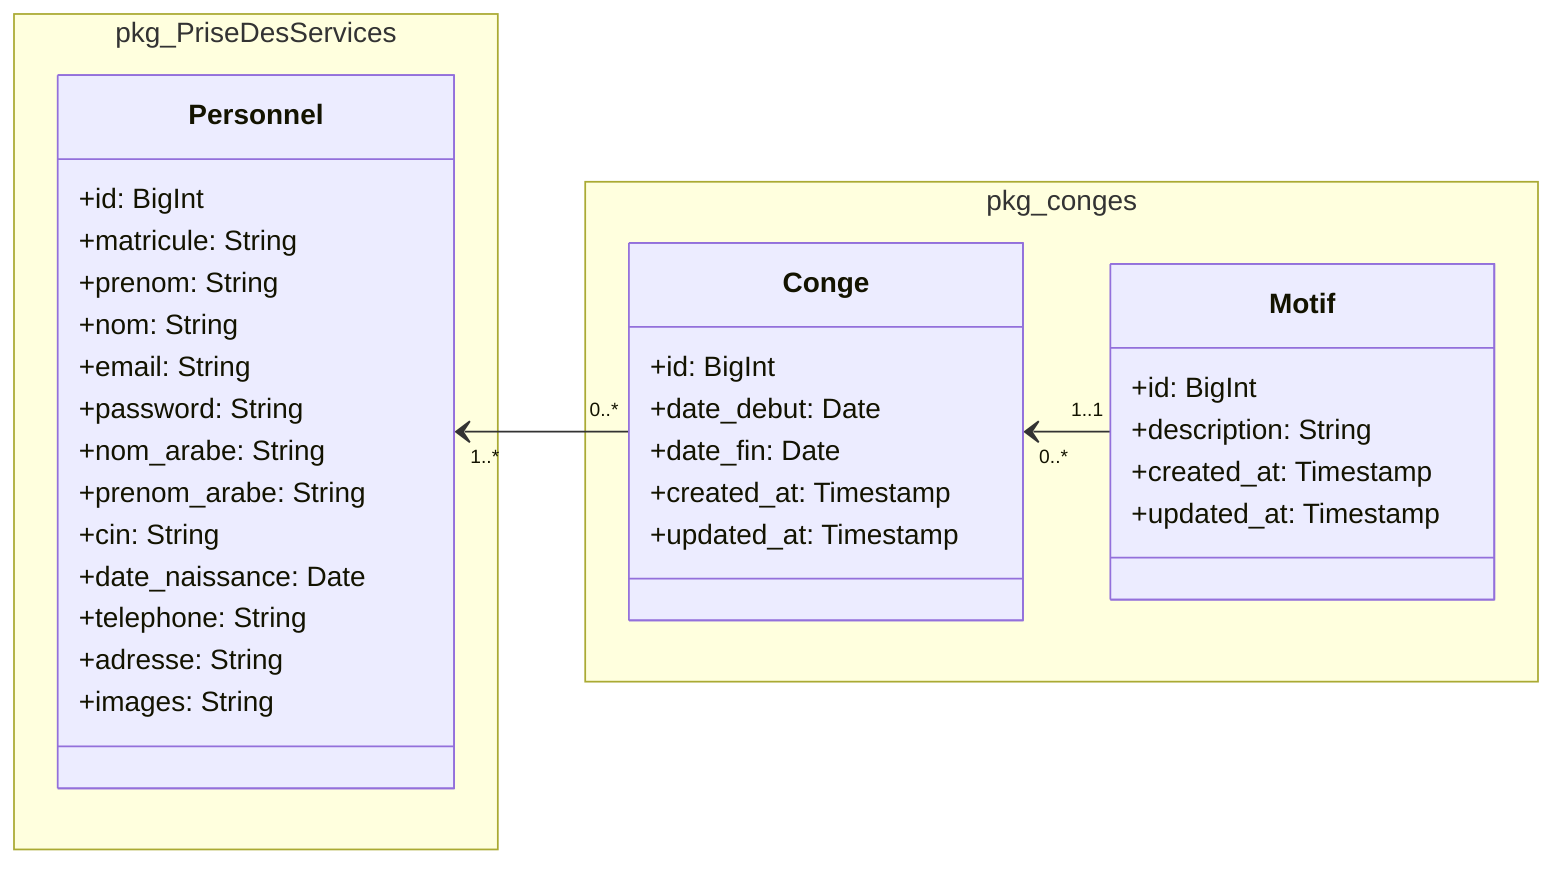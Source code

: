 classDiagram
    direction LR

namespace pkg_PriseDesServices {
    class Personnel {
        +id: BigInt
        +matricule: String
        +prenom: String
        +nom: String
        +email: String
        +password: String
        +nom_arabe: String
        +prenom_arabe: String
        +cin: String
        +date_naissance: Date
        +telephone: String
        +adresse: String
        +images: String
    }
}
namespace pkg_conges {
    class Conge {
        +id: BigInt
        +date_debut: Date
        +date_fin: Date
        +created_at: Timestamp
        +updated_at: Timestamp
    }

    class Motif {
        +id: BigInt
        +description: String
        +created_at: Timestamp
        +updated_at: Timestamp
    }
}

    Personnel "1..*" <-- "0..*" Conge 
    Conge "0..*" <-- "1..1" Motif